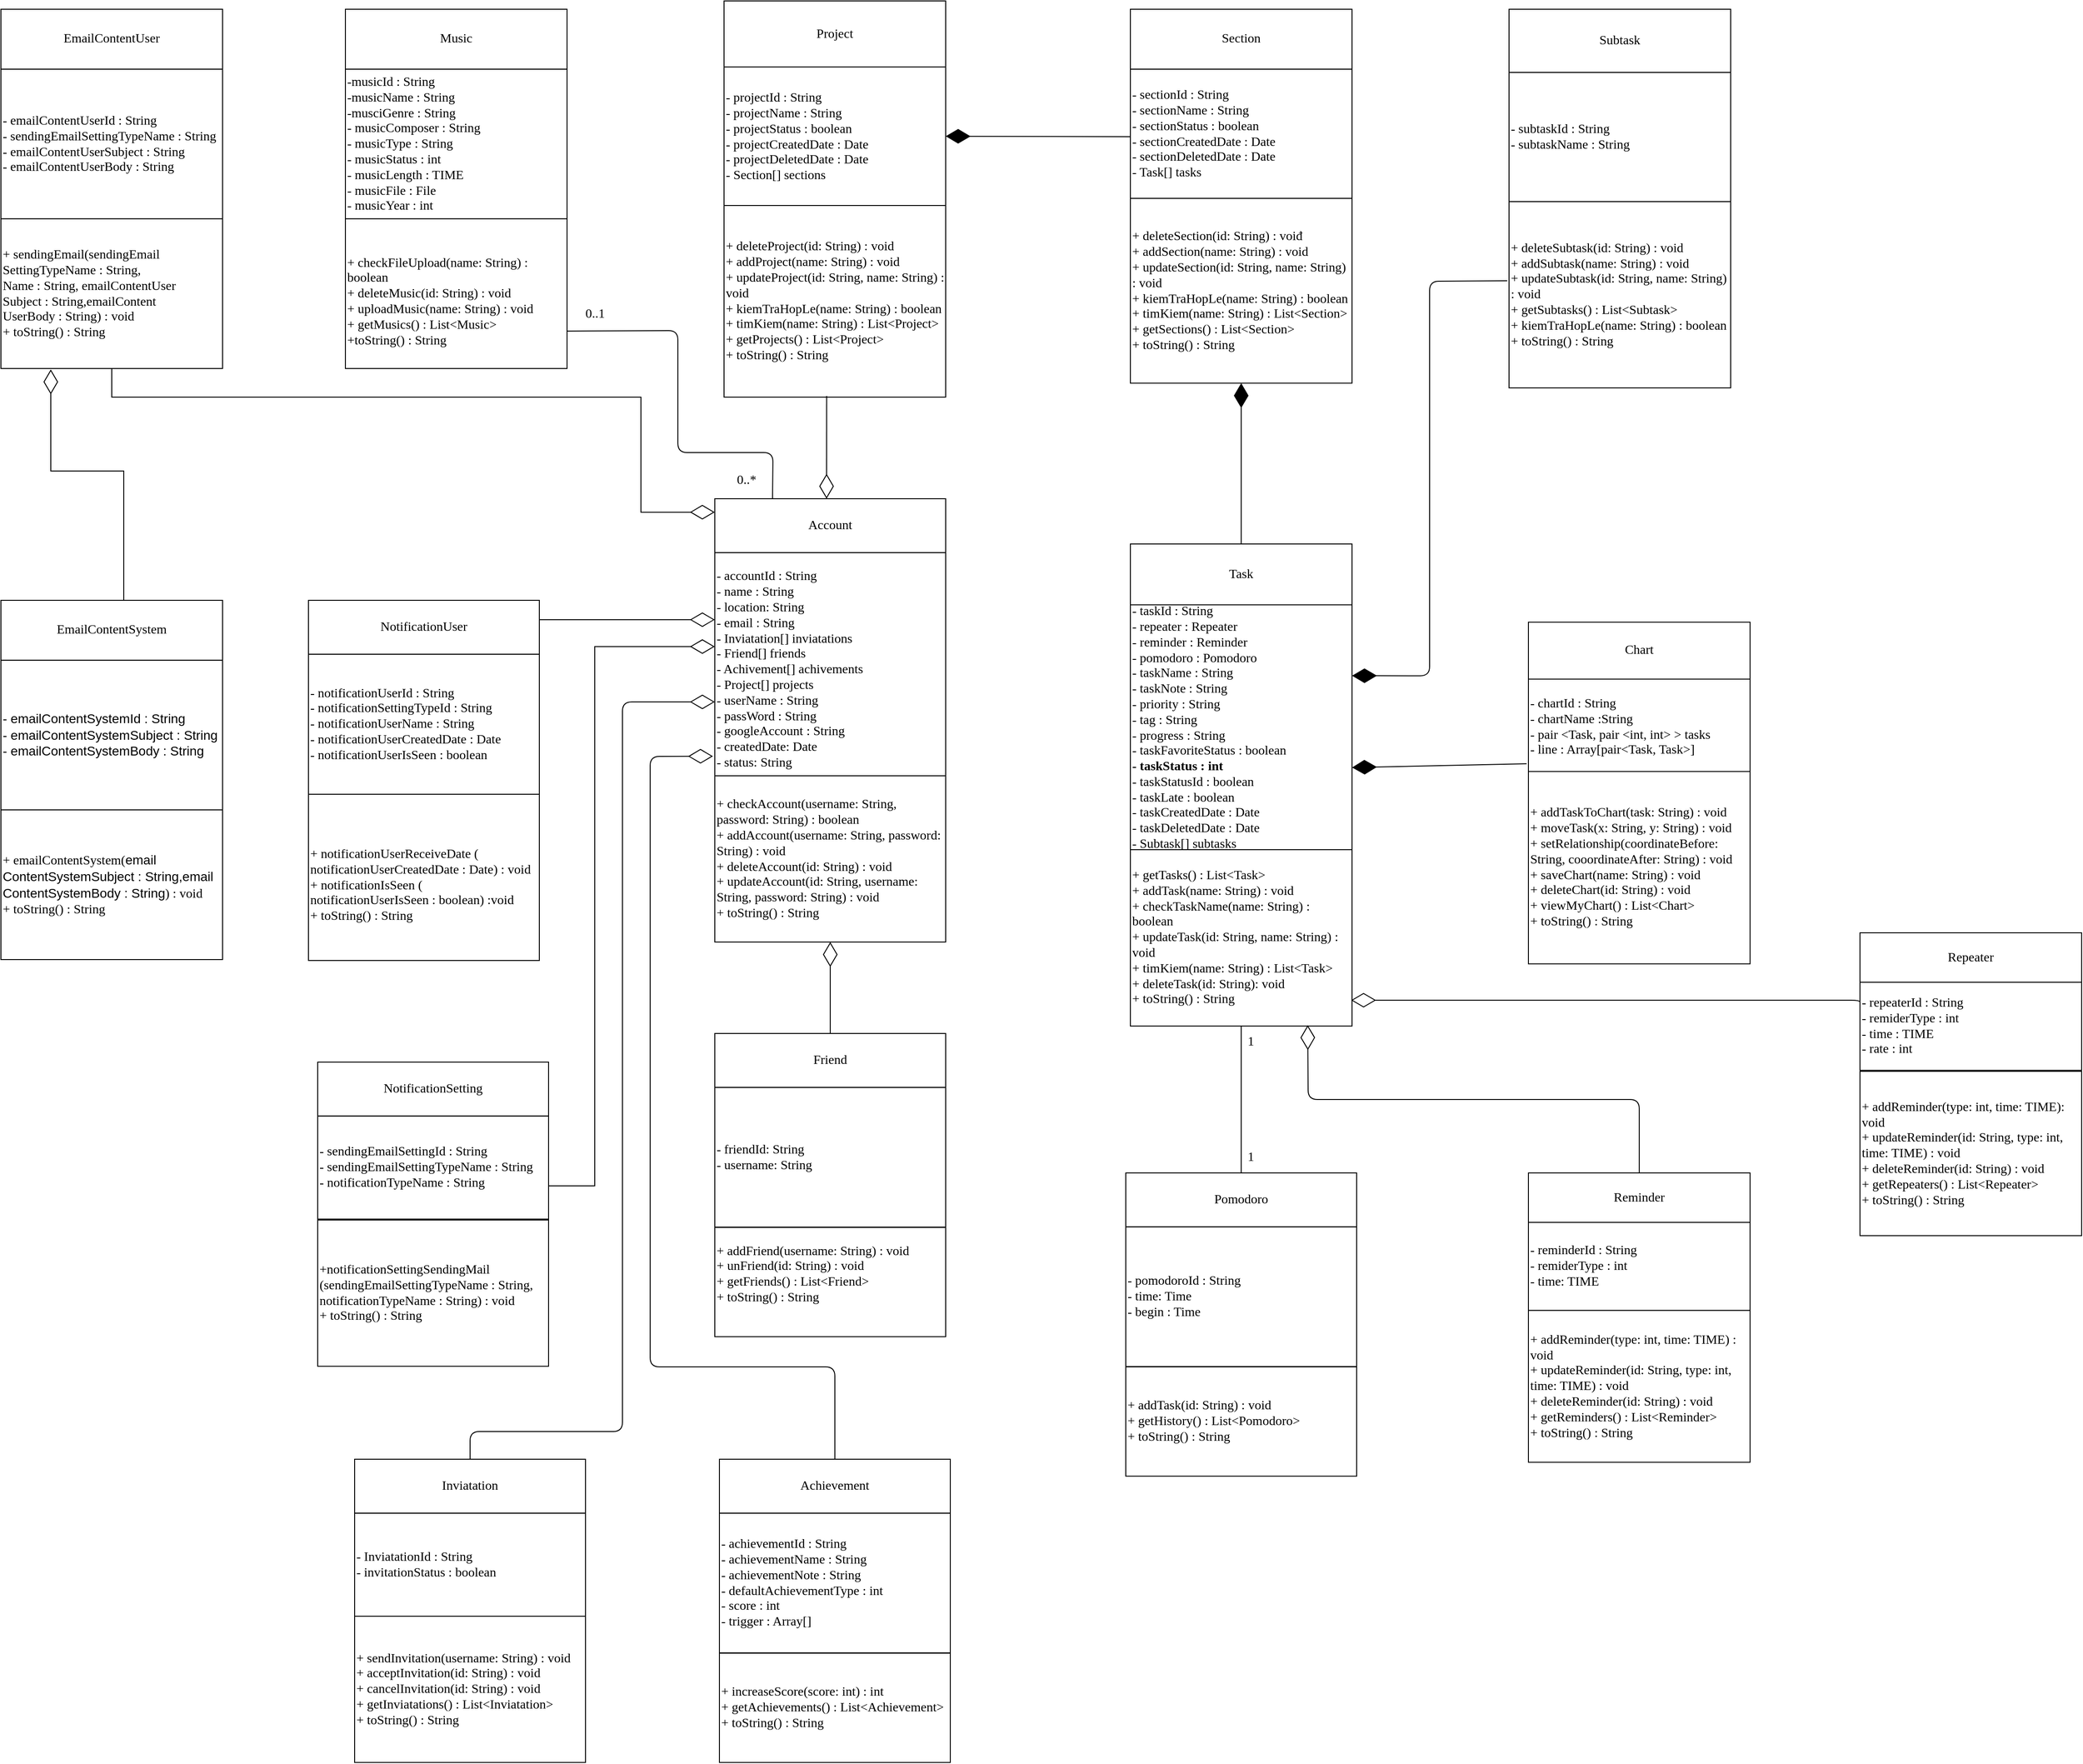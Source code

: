 <mxfile version="13.10.9" type="google"><diagram id="Z1wh_eppWs_pVTGyXMeB" name="Page-1"><mxGraphModel dx="2037" dy="659" grid="1" gridSize="10" guides="1" tooltips="1" connect="1" arrows="1" fold="1" page="1" pageScale="1" pageWidth="827" pageHeight="1169" math="0" shadow="0"><root><mxCell id="0"/><mxCell id="1" parent="0"/><mxCell id="_Vj6WWbIEluceCwTO3cH-11" value="" style="group;fontSize=14;fontFamily=Verdana;" parent="1" vertex="1" connectable="0"><mxGeometry x="810" y="639" width="240" height="511" as="geometry"/></mxCell><mxCell id="_Vj6WWbIEluceCwTO3cH-3" value="" style="group;fontSize=14;fontFamily=Verdana;" parent="_Vj6WWbIEluceCwTO3cH-11" vertex="1" connectable="0"><mxGeometry y="64.101" width="240" height="446.899" as="geometry"/></mxCell><mxCell id="_Vj6WWbIEluceCwTO3cH-1" value="&lt;div style=&quot;font-size: 14px&quot;&gt;-&amp;nbsp;taskId : String&lt;/div&gt;&lt;div style=&quot;font-size: 14px&quot;&gt;- repeater : Repeater&lt;/div&gt;&lt;div style=&quot;font-size: 14px&quot;&gt;- reminder : Reminder&lt;/div&gt;&lt;div style=&quot;font-size: 14px&quot;&gt;- pomodoro : Pomodoro&lt;br&gt;&lt;/div&gt;&lt;div style=&quot;font-size: 14px&quot;&gt;-&amp;nbsp;taskName : String&lt;/div&gt;-&amp;nbsp;taskNote : String&lt;br style=&quot;font-size: 14px&quot;&gt;-&amp;nbsp;priority : String&lt;br style=&quot;font-size: 14px&quot;&gt;-&amp;nbsp;tag : String&lt;br style=&quot;font-size: 14px&quot;&gt;-&amp;nbsp;progress : String&lt;br style=&quot;font-size: 14px&quot;&gt;-&amp;nbsp;taskFavoriteStatus : boolean&lt;br style=&quot;font-size: 14px&quot;&gt;&lt;b&gt;- taskStatus : int&lt;/b&gt;&lt;br style=&quot;font-size: 14px&quot;&gt;-&amp;nbsp;taskStatusId : boolean&lt;br style=&quot;font-size: 14px&quot;&gt;-&amp;nbsp;taskLate : boolean&amp;nbsp;&amp;nbsp;&lt;br style=&quot;font-size: 14px&quot;&gt;- taskCreatedDate : Date&lt;br style=&quot;font-size: 14px&quot;&gt;&lt;div style=&quot;font-size: 14px&quot;&gt;- taskDeletedDate : Date&lt;/div&gt;- Subtask[] subtasks" style="rounded=0;whiteSpace=wrap;html=1;align=left;fontSize=14;fontFamily=Verdana;" parent="_Vj6WWbIEluceCwTO3cH-3" vertex="1"><mxGeometry width="240" height="270" as="geometry"/></mxCell><mxCell id="_Vj6WWbIEluceCwTO3cH-2" value="+ getTasks() : List&amp;lt;Task&amp;gt;&lt;br style=&quot;font-size: 14px&quot;&gt;+ addTask(name: String) : void&lt;br style=&quot;font-size: 14px&quot;&gt;+ checkTaskName(name: String) : boolean&lt;br style=&quot;font-size: 14px&quot;&gt;&lt;div&gt;+ updateTask(id: String, name: String) : void&lt;/div&gt;+ timKiem(name: String) : List&amp;lt;Task&amp;gt;&lt;br&gt;&lt;div style=&quot;font-size: 14px&quot;&gt;+ deleteTask(id: String): void&lt;br style=&quot;font-size: 14px&quot;&gt;&lt;/div&gt;&lt;div style=&quot;font-size: 14px&quot;&gt;+ toString() : String&lt;br style=&quot;font-size: 14px&quot;&gt;&lt;/div&gt;" style="rounded=0;whiteSpace=wrap;html=1;align=left;fontSize=14;fontFamily=Verdana;" parent="_Vj6WWbIEluceCwTO3cH-3" vertex="1"><mxGeometry y="266.901" width="240" height="190.967" as="geometry"/></mxCell><mxCell id="_Vj6WWbIEluceCwTO3cH-10" value="Task" style="rounded=0;whiteSpace=wrap;html=1;align=center;fontSize=14;fontFamily=Verdana;" parent="_Vj6WWbIEluceCwTO3cH-11" vertex="1"><mxGeometry width="240" height="65.882" as="geometry"/></mxCell><mxCell id="_Vj6WWbIEluceCwTO3cH-12" value="" style="group;fontSize=14;fontFamily=Verdana;" parent="1" vertex="1" connectable="0"><mxGeometry x="370" y="51" width="240" height="429" as="geometry"/></mxCell><mxCell id="_Vj6WWbIEluceCwTO3cH-13" value="" style="group;fontSize=14;fontFamily=Verdana;" parent="_Vj6WWbIEluceCwTO3cH-12" vertex="1" connectable="0"><mxGeometry y="71.5" width="240" height="357.5" as="geometry"/></mxCell><mxCell id="_Vj6WWbIEluceCwTO3cH-14" value="-&amp;nbsp;projectId : String&lt;br style=&quot;font-size: 14px;&quot;&gt;- projectName : String&lt;br style=&quot;font-size: 14px;&quot;&gt;-&amp;nbsp;projectStatus : boolean&lt;br style=&quot;font-size: 14px;&quot;&gt;-&amp;nbsp;projectCreatedDate : Date&lt;br style=&quot;font-size: 14px;&quot;&gt;&lt;div style=&quot;font-size: 14px;&quot;&gt;-&amp;nbsp;projectDeletedDate : Date&lt;/div&gt;- Section[] sections" style="rounded=0;whiteSpace=wrap;html=1;align=left;fontSize=14;fontFamily=Verdana;" parent="_Vj6WWbIEluceCwTO3cH-13" vertex="1"><mxGeometry width="240" height="150" as="geometry"/></mxCell><mxCell id="_Vj6WWbIEluceCwTO3cH-15" value="+ deleteProject(id: String) : void&lt;br style=&quot;font-size: 14px&quot;&gt;&lt;div style=&quot;font-size: 14px&quot;&gt;+ addProject(name: String) : void&lt;/div&gt;&lt;div style=&quot;font-size: 14px&quot;&gt;+ updateProject(id: String, name: String) : void&lt;br style=&quot;font-size: 14px&quot;&gt;&lt;/div&gt;&lt;div style=&quot;font-size: 14px&quot;&gt;+ kiemTraHopLe(name: String) : boolean&lt;/div&gt;&lt;div style=&quot;font-size: 14px&quot;&gt;+ timKiem(name: String) : List&amp;lt;Project&amp;gt;&lt;br&gt;&lt;/div&gt;&lt;div style=&quot;font-size: 14px&quot;&gt;+ getProjects() : List&amp;lt;Project&amp;gt;&lt;br style=&quot;font-size: 14px&quot;&gt;&lt;/div&gt;+ toString() : String" style="rounded=0;whiteSpace=wrap;html=1;align=left;fontSize=14;fontFamily=Verdana;" parent="_Vj6WWbIEluceCwTO3cH-13" vertex="1"><mxGeometry y="150" width="240" height="207.5" as="geometry"/></mxCell><mxCell id="_Vj6WWbIEluceCwTO3cH-16" value="Project" style="rounded=0;whiteSpace=wrap;html=1;align=center;fontSize=14;fontFamily=Verdana;" parent="_Vj6WWbIEluceCwTO3cH-12" vertex="1"><mxGeometry width="240" height="71.5" as="geometry"/></mxCell><mxCell id="_Vj6WWbIEluceCwTO3cH-22" value="" style="group;fontSize=14;fontFamily=Verdana;" parent="1" vertex="1" connectable="0"><mxGeometry x="1220" y="60" width="240" height="410.003" as="geometry"/></mxCell><mxCell id="_Vj6WWbIEluceCwTO3cH-23" value="" style="group;fontSize=14;fontFamily=Verdana;" parent="_Vj6WWbIEluceCwTO3cH-22" vertex="1" connectable="0"><mxGeometry y="68.333" width="240" height="341.67" as="geometry"/></mxCell><mxCell id="_Vj6WWbIEluceCwTO3cH-24" value="&lt;p class=&quot;MsoNormal&quot; style=&quot;font-size: 14px;&quot;&gt;&lt;span style=&quot;letter-spacing: 0pt; font-size: 14px;&quot;&gt;-&amp;nbsp;&lt;/span&gt;&lt;span style=&quot;letter-spacing: 0pt; font-size: 14px;&quot;&gt;subtask&lt;/span&gt;&lt;span style=&quot;letter-spacing: 0pt; font-size: 14px;&quot;&gt;Id : String&lt;/span&gt;&lt;span style=&quot;letter-spacing: 0pt; font-size: 14px;&quot;&gt;&lt;/span&gt;&lt;span style=&quot;letter-spacing: 0pt; font-size: 14px;&quot;&gt;&lt;/span&gt;&lt;span style=&quot;letter-spacing: 0pt; font-size: 14px;&quot;&gt;&lt;/span&gt;&lt;span style=&quot;letter-spacing: 0pt; font-size: 14px;&quot;&gt;&lt;/span&gt;&lt;span style=&quot;letter-spacing: 0pt; font-size: 14px;&quot;&gt;&lt;br style=&quot;font-size: 14px;&quot;&gt;&lt;/span&gt;&lt;span style=&quot;letter-spacing: 0pt; font-size: 14px;&quot;&gt;- &lt;/span&gt;&lt;span style=&quot;letter-spacing: 0pt; font-size: 14px;&quot;&gt;subtask&lt;/span&gt;&lt;span style=&quot;letter-spacing: 0pt; font-size: 14px;&quot;&gt;Name : String&lt;/span&gt;&lt;span style=&quot;letter-spacing: 0pt; font-size: 14px;&quot;&gt;&lt;br style=&quot;font-size: 14px;&quot;&gt;&lt;/span&gt;&lt;/p&gt;" style="rounded=0;whiteSpace=wrap;html=1;align=left;fontSize=14;fontFamily=Verdana;" parent="_Vj6WWbIEluceCwTO3cH-23" vertex="1"><mxGeometry width="240" height="140" as="geometry"/></mxCell><mxCell id="_Vj6WWbIEluceCwTO3cH-25" value="&lt;span style=&quot;font-size: 14px;&quot;&gt;+ deleteSubtask(id: String) : void&lt;/span&gt;&lt;br style=&quot;font-size: 14px;&quot;&gt;&lt;span style=&quot;font-size: 14px;&quot;&gt;+ add&lt;/span&gt;Subtask&lt;span style=&quot;font-size: 14px;&quot;&gt;(name: String) : void&lt;/span&gt;&lt;br style=&quot;font-size: 14px;&quot;&gt;&lt;div style=&quot;font-size: 14px;&quot;&gt;&lt;span style=&quot;font-size: 14px;&quot;&gt;+ update&lt;/span&gt;Subtask&lt;span style=&quot;font-size: 14px;&quot;&gt;(id: String, name: String) : void&lt;/span&gt;&lt;/div&gt;+ getSubtasks() : List&amp;lt;Subtask&amp;gt;&lt;br style=&quot;font-size: 14px;&quot;&gt;&lt;div style=&quot;font-size: 14px;&quot;&gt;&lt;span style=&quot;font-size: 14px;&quot;&gt;+ kiemTraHopLe(name: String) : boolean&lt;/span&gt;&lt;/div&gt;&lt;div style=&quot;font-size: 14px;&quot;&gt;&lt;span style=&quot;font-size: 14px;&quot;&gt;+ toString() : String&lt;br style=&quot;font-size: 14px;&quot;&gt;&lt;/span&gt;&lt;/div&gt;&lt;div style=&quot;font-size: 14px;&quot;&gt;&lt;span style=&quot;font-size: 14px;&quot;&gt;&lt;/span&gt;&lt;/div&gt;" style="rounded=0;whiteSpace=wrap;html=1;align=left;fontSize=14;fontFamily=Verdana;" parent="_Vj6WWbIEluceCwTO3cH-23" vertex="1"><mxGeometry y="140" width="240" height="201.67" as="geometry"/></mxCell><mxCell id="_Vj6WWbIEluceCwTO3cH-26" value="Subtask" style="rounded=0;whiteSpace=wrap;html=1;align=center;fontSize=14;fontFamily=Verdana;" parent="_Vj6WWbIEluceCwTO3cH-22" vertex="1"><mxGeometry width="240" height="68.333" as="geometry"/></mxCell><mxCell id="_Vj6WWbIEluceCwTO3cH-27" value="" style="group;fontSize=14;fontFamily=Verdana;" parent="1" vertex="1" connectable="0"><mxGeometry x="810" y="60" width="240" height="404.833" as="geometry"/></mxCell><mxCell id="_Vj6WWbIEluceCwTO3cH-28" value="" style="group;fontSize=14;fontFamily=Verdana;" parent="_Vj6WWbIEluceCwTO3cH-27" vertex="1" connectable="0"><mxGeometry y="64.833" width="240" height="340" as="geometry"/></mxCell><mxCell id="_Vj6WWbIEluceCwTO3cH-29" value="&lt;span style=&quot;font-size: 14px; letter-spacing: 0pt;&quot;&gt;-&amp;nbsp;&lt;/span&gt;&lt;span style=&quot;font-size: 14px; letter-spacing: 0pt;&quot;&gt;section&lt;/span&gt;&lt;span style=&quot;font-size: 14px; letter-spacing: 0pt;&quot;&gt;Id : String&lt;/span&gt;&lt;span style=&quot;font-size: 14px; letter-spacing: 0pt;&quot;&gt;&lt;/span&gt;&lt;span style=&quot;font-size: 14px; letter-spacing: 0pt;&quot;&gt;&lt;/span&gt;&lt;span style=&quot;font-size: 14px; letter-spacing: 0pt;&quot;&gt;&lt;br style=&quot;font-size: 14px;&quot;&gt;&lt;/span&gt;&lt;span style=&quot;font-size: 14px; letter-spacing: 0pt;&quot;&gt;-&amp;nbsp;&lt;/span&gt;&lt;span style=&quot;font-size: 14px; letter-spacing: 0pt;&quot;&gt;section&lt;/span&gt;&lt;span style=&quot;font-size: 14px; letter-spacing: 0pt;&quot;&gt;Name : String&lt;/span&gt;&lt;span style=&quot;font-size: 14px; letter-spacing: 0pt;&quot;&gt;&lt;br style=&quot;font-size: 14px;&quot;&gt;&lt;/span&gt;&lt;span style=&quot;font-size: 14px; letter-spacing: 0pt;&quot;&gt;-&amp;nbsp;&lt;/span&gt;&lt;span style=&quot;font-size: 14px; letter-spacing: 0pt;&quot;&gt;section&lt;/span&gt;&lt;span style=&quot;font-size: 14px; letter-spacing: 0pt;&quot;&gt;Status : boolean&lt;/span&gt;&lt;span style=&quot;font-size: 14px; letter-spacing: 0pt;&quot;&gt;&lt;br style=&quot;font-size: 14px;&quot;&gt;&lt;/span&gt;&lt;span style=&quot;font-size: 14px; letter-spacing: 0pt;&quot;&gt;-&amp;nbsp;&lt;/span&gt;&lt;span style=&quot;font-size: 14px; letter-spacing: 0pt;&quot;&gt;section&lt;/span&gt;&lt;span style=&quot;font-size: 14px; letter-spacing: 0pt;&quot;&gt;CreatedDate : Date&lt;/span&gt;&lt;span style=&quot;font-size: 14px; letter-spacing: 0pt;&quot;&gt;&lt;br style=&quot;font-size: 14px;&quot;&gt;&lt;/span&gt;&lt;div style=&quot;font-size: 14px;&quot;&gt;&lt;span style=&quot;font-size: 14px; letter-spacing: 0pt;&quot;&gt;-&amp;nbsp;&lt;/span&gt;&lt;span style=&quot;font-size: 14px; letter-spacing: 0pt;&quot;&gt;section&lt;/span&gt;&lt;span style=&quot;font-size: 14px; letter-spacing: 0pt;&quot;&gt;DeletedDate : Date&lt;/span&gt;&lt;/div&gt;- Task[] tasks" style="rounded=0;whiteSpace=wrap;html=1;align=left;fontSize=14;fontFamily=Verdana;" parent="_Vj6WWbIEluceCwTO3cH-28" vertex="1"><mxGeometry width="240" height="140" as="geometry"/></mxCell><mxCell id="_Vj6WWbIEluceCwTO3cH-30" value="+ deleteSection(id: String) : voiđ&lt;br style=&quot;font-size: 14px&quot;&gt;+ addSection(name: String) : void&lt;br style=&quot;font-size: 14px&quot;&gt;&lt;div style=&quot;font-size: 14px&quot;&gt;+ updateSection(id: String, name: String) : void&lt;br style=&quot;font-size: 14px&quot;&gt;&lt;/div&gt;&lt;div style=&quot;font-size: 14px&quot;&gt;+ kiemTraHopLe(name: String) : boolean&lt;/div&gt;&lt;div style=&quot;font-size: 14px&quot;&gt;+ timKiem(name: String) : List&amp;lt;Section&amp;gt;&lt;br&gt;&lt;/div&gt;&lt;div style=&quot;font-size: 14px&quot;&gt;+ getSections() : List&amp;lt;Section&amp;gt;&lt;br style=&quot;font-size: 14px&quot;&gt;&lt;/div&gt;&lt;div style=&quot;font-size: 14px&quot;&gt;+ toString() : String&lt;br style=&quot;font-size: 14px&quot;&gt;&lt;/div&gt;" style="rounded=0;whiteSpace=wrap;html=1;align=left;fontSize=14;fontFamily=Verdana;" parent="_Vj6WWbIEluceCwTO3cH-28" vertex="1"><mxGeometry y="140" width="240" height="200" as="geometry"/></mxCell><mxCell id="_Vj6WWbIEluceCwTO3cH-31" value="Section" style="rounded=0;whiteSpace=wrap;html=1;align=center;fontSize=14;fontFamily=Verdana;" parent="_Vj6WWbIEluceCwTO3cH-27" vertex="1"><mxGeometry width="240" height="64.833" as="geometry"/></mxCell><mxCell id="_Vj6WWbIEluceCwTO3cH-49" value="" style="group;fontSize=14;fontFamily=Verdana;" parent="1" vertex="1" connectable="0"><mxGeometry x="360" y="1093.65" width="250" height="350" as="geometry"/></mxCell><mxCell id="_Vj6WWbIEluceCwTO3cH-50" value="" style="group;fontSize=14;fontFamily=Verdana;" parent="_Vj6WWbIEluceCwTO3cH-49" vertex="1" connectable="0"><mxGeometry y="112.013" width="250.0" height="291.667" as="geometry"/></mxCell><mxCell id="_Vj6WWbIEluceCwTO3cH-51" value="&lt;font style=&quot;font-size: 14px&quot;&gt;&lt;span style=&quot;font-size: 14px&quot;&gt;+ addFriend(username: String) : void&lt;br style=&quot;font-size: 14px&quot;&gt;&lt;/span&gt;&lt;/font&gt;&lt;div style=&quot;font-size: 14px&quot;&gt;&lt;font style=&quot;font-size: 14px&quot;&gt;&lt;span style=&quot;font-size: 14px&quot;&gt;+ &lt;/span&gt;&lt;/font&gt;&lt;span style=&quot;font-size: 14px&quot;&gt;&lt;font style=&quot;font-size: 14px&quot;&gt;unFriend(id: String) : void&lt;/font&gt;&lt;/span&gt;&lt;/div&gt;&lt;div style=&quot;font-size: 14px&quot;&gt;&lt;span style=&quot;font-size: 14px&quot;&gt;&lt;font style=&quot;font-size: 14px&quot;&gt;+ getFriends() : List&amp;lt;Friend&amp;gt;&lt;br style=&quot;font-size: 14px&quot;&gt;&lt;/font&gt;&lt;/span&gt;&lt;/div&gt;&lt;div style=&quot;font-size: 14px&quot;&gt;&lt;span style=&quot;font-size: 14px&quot;&gt;&lt;font style=&quot;font-size: 14px&quot;&gt;+ toString() : String&lt;br style=&quot;font-size: 14px&quot;&gt;&lt;/font&gt;&lt;/span&gt;&lt;/div&gt;&lt;div style=&quot;font-size: 14px&quot;&gt;&lt;span style=&quot;font-size: 14px&quot;&gt;&lt;/span&gt;&lt;/div&gt;&lt;span style=&quot;font-size: 14px&quot;&gt;&lt;br style=&quot;font-size: 14px&quot;&gt;&lt;/span&gt;" style="rounded=0;whiteSpace=wrap;html=1;align=left;fontSize=14;fontFamily=Verdana;" parent="_Vj6WWbIEluceCwTO3cH-50" vertex="1"><mxGeometry y="173.34" width="250" height="118.33" as="geometry"/></mxCell><mxCell id="_Vj6WWbIEluceCwTO3cH-52" value="&lt;div style=&quot;font-size: 14px;&quot;&gt;- friendId: String&lt;/div&gt;&lt;div style=&quot;font-size: 14px;&quot;&gt;- username: String&lt;br style=&quot;font-size: 14px;&quot;&gt;&lt;/div&gt;" style="rounded=0;whiteSpace=wrap;html=1;align=left;fontSize=14;fontFamily=Verdana;" parent="_Vj6WWbIEluceCwTO3cH-50" vertex="1"><mxGeometry y="21.774" width="250.0" height="151.247" as="geometry"/></mxCell><mxCell id="_Vj6WWbIEluceCwTO3cH-53" value="Friend" style="rounded=0;whiteSpace=wrap;html=1;align=center;fontSize=14;fontFamily=Verdana;" parent="_Vj6WWbIEluceCwTO3cH-49" vertex="1"><mxGeometry y="75.35" width="250.0" height="58.333" as="geometry"/></mxCell><mxCell id="_Vj6WWbIEluceCwTO3cH-59" value="&lt;div style=&quot;font-size: 14px&quot;&gt;- accountId : String&lt;br style=&quot;font-size: 14px&quot;&gt;&lt;/div&gt;&lt;div style=&quot;font-size: 14px&quot;&gt;- name : String&lt;/div&gt;&lt;div style=&quot;font-size: 14px&quot;&gt;- location: String&lt;/div&gt;&lt;div style=&quot;font-size: 14px&quot;&gt;- email : String&lt;/div&gt;&lt;div style=&quot;font-size: 14px&quot;&gt;- Inviatation[] inviatations&lt;br style=&quot;font-size: 14px&quot;&gt;&lt;/div&gt;&lt;div style=&quot;font-size: 14px&quot;&gt;- Friend[] friends&lt;br style=&quot;font-size: 14px&quot;&gt;&lt;/div&gt;&lt;div style=&quot;font-size: 14px&quot;&gt;- Achivement[] achivements&lt;/div&gt;&lt;div style=&quot;font-size: 14px&quot;&gt;- Project[] projects&lt;br style=&quot;font-size: 14px&quot;&gt;&lt;/div&gt;&lt;div&gt;&lt;div style=&quot;font-size: 14px&quot;&gt;-&amp;nbsp;userName : String&lt;/div&gt;-&amp;nbsp;passWord : String&lt;br style=&quot;font-size: 14px&quot;&gt;&lt;div style=&quot;font-size: 14px&quot;&gt;-&amp;nbsp;googleAccount : String&lt;/div&gt;&lt;div style=&quot;font-size: 14px&quot;&gt;- createdDate: Date&lt;/div&gt;- status: String&lt;/div&gt;" style="rounded=0;whiteSpace=wrap;html=1;align=left;fontSize=14;fontFamily=Verdana;" parent="1" vertex="1"><mxGeometry x="360" y="648.33" width="250" height="252.56" as="geometry"/></mxCell><mxCell id="_Vj6WWbIEluceCwTO3cH-60" value="Account" style="rounded=0;whiteSpace=wrap;html=1;align=center;fontSize=14;fontFamily=Verdana;" parent="1" vertex="1"><mxGeometry x="360" y="590" width="250.0" height="58.333" as="geometry"/></mxCell><mxCell id="91cSemHmA4dtNt_Z2QP4-1" value="" style="group;fontSize=14;fontFamily=Verdana;" parent="1" vertex="1" connectable="0"><mxGeometry x="805" y="1320" width="250" height="350" as="geometry"/></mxCell><mxCell id="91cSemHmA4dtNt_Z2QP4-2" value="" style="group;fontSize=14;fontFamily=Verdana;" parent="91cSemHmA4dtNt_Z2QP4-1" vertex="1" connectable="0"><mxGeometry y="58.333" width="250.0" height="291.667" as="geometry"/></mxCell><mxCell id="91cSemHmA4dtNt_Z2QP4-3" value="&lt;font style=&quot;font-size: 14px&quot;&gt;+ addTask(id: String) : void&lt;br style=&quot;font-size: 14px&quot;&gt;&lt;/font&gt;+ getHistory() : List&amp;lt;Pomodoro&amp;gt;&lt;br style=&quot;font-size: 14px&quot;&gt;&lt;div style=&quot;font-size: 14px&quot;&gt;+ toString() : String&lt;br style=&quot;font-size: 14px&quot;&gt;&lt;/div&gt;" style="rounded=0;whiteSpace=wrap;html=1;align=left;fontSize=14;fontFamily=Verdana;" parent="91cSemHmA4dtNt_Z2QP4-2" vertex="1"><mxGeometry y="151.67" width="250" height="118.33" as="geometry"/></mxCell><mxCell id="91cSemHmA4dtNt_Z2QP4-4" value="-&amp;nbsp;pomodoroId : String&lt;br style=&quot;font-size: 14px&quot;&gt;&lt;div&gt;- time: Time&lt;/div&gt;- begin : Time" style="rounded=0;whiteSpace=wrap;html=1;align=left;fontSize=14;fontFamily=Verdana;" parent="91cSemHmA4dtNt_Z2QP4-2" vertex="1"><mxGeometry y="0.104" width="250.0" height="151.247" as="geometry"/></mxCell><mxCell id="91cSemHmA4dtNt_Z2QP4-5" value="Pomodoro" style="rounded=0;whiteSpace=wrap;html=1;align=center;fontSize=14;fontFamily=Verdana;" parent="91cSemHmA4dtNt_Z2QP4-1" vertex="1"><mxGeometry width="250.0" height="58.333" as="geometry"/></mxCell><mxCell id="91cSemHmA4dtNt_Z2QP4-8" style="edgeStyle=orthogonalEdgeStyle;rounded=0;orthogonalLoop=1;jettySize=auto;html=1;entryX=0.5;entryY=1;entryDx=0;entryDy=0;endArrow=none;endFill=0;fontSize=14;fontFamily=Verdana;" parent="1" source="91cSemHmA4dtNt_Z2QP4-5" target="_Vj6WWbIEluceCwTO3cH-2" edge="1"><mxGeometry relative="1" as="geometry"/></mxCell><mxCell id="91cSemHmA4dtNt_Z2QP4-9" value="1" style="edgeLabel;html=1;align=center;verticalAlign=middle;resizable=0;points=[];fontSize=14;fontFamily=Verdana;" parent="91cSemHmA4dtNt_Z2QP4-8" vertex="1" connectable="0"><mxGeometry x="0.784" y="-2" relative="1" as="geometry"><mxPoint x="8" as="offset"/></mxGeometry></mxCell><mxCell id="91cSemHmA4dtNt_Z2QP4-10" value="1" style="edgeLabel;html=1;align=center;verticalAlign=middle;resizable=0;points=[];fontSize=14;fontFamily=Verdana;" parent="91cSemHmA4dtNt_Z2QP4-8" vertex="1" connectable="0"><mxGeometry x="-0.782" y="2" relative="1" as="geometry"><mxPoint x="12" as="offset"/></mxGeometry></mxCell><mxCell id="91cSemHmA4dtNt_Z2QP4-16" value="" style="group;fontSize=14;fontFamily=Verdana;" parent="1" vertex="1" connectable="0"><mxGeometry x="1241" y="659" width="240" height="434.65" as="geometry"/></mxCell><mxCell id="91cSemHmA4dtNt_Z2QP4-17" value="- chartId : String&lt;br style=&quot;font-size: 14px&quot;&gt;&lt;div style=&quot;font-size: 14px&quot;&gt;- chartName :String&lt;/div&gt;&lt;div&gt;- &lt;span class=&quot;HALYaf u92yl KKjvXb&quot;&gt;pair &amp;lt;Task, pair &amp;lt;int, int&amp;gt; &amp;gt; tasks&lt;/span&gt;&lt;/div&gt;&lt;div&gt;- line : Array[pair&amp;lt;Task, Task&amp;gt;]&lt;/div&gt;" style="rounded=0;whiteSpace=wrap;html=1;align=left;fontSize=14;fontFamily=Verdana;" parent="91cSemHmA4dtNt_Z2QP4-16" vertex="1"><mxGeometry y="125.5" width="240" height="104.5" as="geometry"/></mxCell><mxCell id="91cSemHmA4dtNt_Z2QP4-11" value="" style="group;fontSize=14;fontFamily=Verdana;" parent="91cSemHmA4dtNt_Z2QP4-16" vertex="1" connectable="0"><mxGeometry y="64.65" width="240" height="370" as="geometry"/></mxCell><mxCell id="91cSemHmA4dtNt_Z2QP4-12" value="" style="group;fontSize=14;fontFamily=Verdana;" parent="91cSemHmA4dtNt_Z2QP4-11" vertex="1" connectable="0"><mxGeometry y="61.667" width="240" height="308.333" as="geometry"/></mxCell><mxCell id="91cSemHmA4dtNt_Z2QP4-14" value="+ &lt;span style=&quot;font-size: 14px&quot;&gt;addTaskToChart(task: String) : void&lt;br style=&quot;font-size: 14px&quot;&gt;+ &lt;/span&gt;&lt;span style=&quot;font-size: 14px&quot;&gt;moveTask(x: String, y: String) : void&lt;br style=&quot;font-size: 14px&quot;&gt;+ &lt;/span&gt;&lt;span style=&quot;font-size: 14px&quot;&gt;setRelationship(coordinateBefore: String, cooordinateAfter: String) : void&lt;br style=&quot;font-size: 14px&quot;&gt;&lt;/span&gt;&lt;div&gt;&lt;span style=&quot;font-size: 14px&quot;&gt;+ &lt;/span&gt;&lt;span style=&quot;font-size: 14px&quot;&gt;saveChart(name: String) : void&lt;/span&gt;&lt;/div&gt;&lt;div&gt;&lt;span style=&quot;font-size: 14px&quot;&gt;+ deleteChart(id: String) : void&lt;br&gt;&lt;/span&gt;&lt;/div&gt;&lt;div&gt;&lt;span style=&quot;font-size: 14px&quot;&gt;&lt;/span&gt;&lt;/div&gt;&lt;div style=&quot;font-size: 14px&quot;&gt;&lt;span style=&quot;font-size: 14px&quot;&gt;+ &lt;/span&gt;&lt;span style=&quot;font-size: 14px&quot;&gt;viewMyChart() : List&amp;lt;Chart&amp;gt;&lt;/span&gt;&lt;/div&gt;&lt;div style=&quot;font-size: 14px&quot;&gt;&lt;span style=&quot;font-size: 14px&quot;&gt;+ toString() : String&lt;br style=&quot;font-size: 14px&quot;&gt;&lt;/span&gt;&lt;/div&gt;&lt;div style=&quot;font-size: 14px&quot;&gt;&lt;span style=&quot;font-size: 14px&quot;&gt;&lt;/span&gt;&lt;/div&gt;" style="rounded=0;whiteSpace=wrap;html=1;align=left;fontSize=14;fontFamily=Verdana;" parent="91cSemHmA4dtNt_Z2QP4-12" vertex="1"><mxGeometry y="100" width="240" height="208.33" as="geometry"/></mxCell><mxCell id="91cSemHmA4dtNt_Z2QP4-15" value="Chart" style="rounded=0;whiteSpace=wrap;html=1;align=center;fontSize=14;fontFamily=Verdana;" parent="91cSemHmA4dtNt_Z2QP4-11" vertex="1"><mxGeometry width="240" height="61.667" as="geometry"/></mxCell><mxCell id="91cSemHmA4dtNt_Z2QP4-21" value="" style="group;fontSize=14;fontFamily=Verdana;" parent="1" vertex="1" connectable="0"><mxGeometry x="1241" y="1320" width="240" height="340" as="geometry"/></mxCell><mxCell id="91cSemHmA4dtNt_Z2QP4-22" value="" style="group;fontSize=14;fontFamily=Verdana;" parent="91cSemHmA4dtNt_Z2QP4-21" vertex="1" connectable="0"><mxGeometry x="9" y="53.532" width="240" height="286.468" as="geometry"/></mxCell><mxCell id="91cSemHmA4dtNt_Z2QP4-25" value="- reminderId : String&lt;br style=&quot;font-size: 14px&quot;&gt;&lt;div style=&quot;font-size: 14px&quot;&gt;- remiderType : int&lt;/div&gt;&lt;div style=&quot;font-size: 14px&quot;&gt;- time: TIME&lt;br style=&quot;font-size: 14px&quot;&gt;&lt;/div&gt;" style="rounded=0;whiteSpace=wrap;html=1;align=left;fontSize=14;fontFamily=Verdana;" parent="91cSemHmA4dtNt_Z2QP4-22" vertex="1"><mxGeometry x="-9" y="0.005" width="240" height="95.359" as="geometry"/></mxCell><mxCell id="91cSemHmA4dtNt_Z2QP4-23" value="+ addReminder(type: int, time: TIME) : void&lt;br style=&quot;font-size: 14px&quot;&gt;+ updateReminder(id: String, type: int, time: TIME) : void&lt;br style=&quot;font-size: 14px&quot;&gt;&lt;div style=&quot;font-size: 14px&quot;&gt;+ deleteReminder(id: String) : void&lt;/div&gt;&lt;div style=&quot;font-size: 14px&quot;&gt;+ getReminders() : List&amp;lt;Reminder&amp;gt; &lt;br style=&quot;font-size: 14px&quot;&gt;&lt;/div&gt;&lt;div style=&quot;font-size: 14px&quot;&gt;+ toString() : String&lt;br style=&quot;font-size: 14px&quot;&gt;&lt;/div&gt;" style="rounded=0;whiteSpace=wrap;html=1;align=left;fontSize=14;fontFamily=Verdana;" parent="91cSemHmA4dtNt_Z2QP4-22" vertex="1"><mxGeometry x="-9" y="95.36" width="240" height="164.38" as="geometry"/></mxCell><mxCell id="91cSemHmA4dtNt_Z2QP4-24" value="Reminder" style="rounded=0;whiteSpace=wrap;html=1;align=center;fontSize=14;fontFamily=Verdana;" parent="91cSemHmA4dtNt_Z2QP4-21" vertex="1"><mxGeometry width="240" height="53.532" as="geometry"/></mxCell><mxCell id="91cSemHmA4dtNt_Z2QP4-32" value="" style="group;fontSize=14;fontFamily=Verdana;" parent="1" vertex="1" connectable="0"><mxGeometry x="1600" y="1060" width="240" height="276.817" as="geometry"/></mxCell><mxCell id="91cSemHmA4dtNt_Z2QP4-29" value="- repeaterId : String&lt;br style=&quot;font-size: 14px&quot;&gt;&lt;div style=&quot;font-size: 14px&quot;&gt;- remiderType : int&lt;/div&gt;&lt;div style=&quot;font-size: 14px&quot;&gt;- time : TIME&lt;br style=&quot;font-size: 14px&quot;&gt;&lt;/div&gt;&lt;div style=&quot;font-size: 14px&quot;&gt;- rate : int&lt;br style=&quot;font-size: 14px&quot;&gt;&lt;/div&gt;" style="rounded=0;whiteSpace=wrap;html=1;align=left;fontSize=14;fontFamily=Verdana;" parent="91cSemHmA4dtNt_Z2QP4-32" vertex="1"><mxGeometry y="53.536" width="240" height="95.359" as="geometry"/></mxCell><mxCell id="91cSemHmA4dtNt_Z2QP4-31" value="Repeater" style="rounded=0;whiteSpace=wrap;html=1;align=center;fontSize=14;fontFamily=Verdana;" parent="91cSemHmA4dtNt_Z2QP4-32" vertex="1"><mxGeometry width="240" height="53.532" as="geometry"/></mxCell><mxCell id="mx7UOHKGw7hvAxvKpX8r-1" value="" style="endArrow=diamondThin;endFill=1;endSize=24;html=1;entryX=1;entryY=0.5;entryDx=0;entryDy=0;fontFamily=Verdana;fontSize=14;" parent="1" target="_Vj6WWbIEluceCwTO3cH-14" edge="1"><mxGeometry width="160" relative="1" as="geometry"><mxPoint x="810" y="198" as="sourcePoint"/><mxPoint x="750" y="300" as="targetPoint"/></mxGeometry></mxCell><mxCell id="mx7UOHKGw7hvAxvKpX8r-5" value="" style="endArrow=diamondThin;endFill=1;endSize=24;html=1;exitX=0.5;exitY=0;exitDx=0;exitDy=0;entryX=0.5;entryY=1;entryDx=0;entryDy=0;fontFamily=Verdana;fontSize=14;" parent="1" source="_Vj6WWbIEluceCwTO3cH-10" target="_Vj6WWbIEluceCwTO3cH-30" edge="1"><mxGeometry width="160" relative="1" as="geometry"><mxPoint x="1010" y="470" as="sourcePoint"/><mxPoint x="1170" y="470" as="targetPoint"/></mxGeometry></mxCell><mxCell id="mx7UOHKGw7hvAxvKpX8r-6" value="" style="endArrow=diamondThin;endFill=1;endSize=24;html=1;entryX=1;entryY=0.291;entryDx=0;entryDy=0;entryPerimeter=0;fontFamily=Verdana;fontSize=14;edgeStyle=orthogonalEdgeStyle;" parent="1" target="_Vj6WWbIEluceCwTO3cH-1" edge="1"><mxGeometry width="160" relative="1" as="geometry"><mxPoint x="1218" y="354" as="sourcePoint"/><mxPoint x="1370" y="530" as="targetPoint"/></mxGeometry></mxCell><mxCell id="4w75R3X8UAlAMAbhHP8V-7" value="&lt;font style=&quot;font-size: 14px&quot;&gt;+ &lt;span style=&quot;font-size: 14px&quot;&gt;sendInvitation(username: String) : void&lt;br style=&quot;font-size: 14px&quot;&gt;+ &lt;/span&gt;&lt;span style=&quot;font-size: 14px&quot;&gt;acceptInvitation(id: String) : void&lt;br style=&quot;font-size: 14px&quot;&gt;&lt;/span&gt;&lt;/font&gt;&lt;div style=&quot;font-size: 14px&quot;&gt;&lt;font style=&quot;font-size: 14px&quot;&gt;&lt;span style=&quot;font-size: 14px&quot;&gt;+ &lt;/span&gt;&lt;span style=&quot;font-size: 14px&quot;&gt;cancelInvitation(id: String) : void&lt;/span&gt;&lt;/font&gt;&lt;/div&gt;&lt;div style=&quot;font-size: 14px&quot;&gt;&lt;font style=&quot;font-size: 14px&quot;&gt;&lt;span style=&quot;font-size: 14px&quot;&gt;+ getInviatations() : List&amp;lt;Inviatation&amp;gt;&lt;br style=&quot;font-size: 14px&quot;&gt;&lt;/span&gt;&lt;/font&gt;&lt;/div&gt;&lt;div style=&quot;font-size: 14px&quot;&gt;&lt;font style=&quot;font-size: 14px&quot;&gt;&lt;span style=&quot;font-size: 14px&quot;&gt;&lt;/span&gt;&lt;/font&gt;&lt;/div&gt;&lt;font style=&quot;font-size: 14px&quot;&gt;&lt;span style=&quot;font-size: 14px&quot;&gt;+ toString() : String&lt;/span&gt;&lt;/font&gt;&lt;span style=&quot;font-size: 14px&quot;&gt;&lt;br style=&quot;font-size: 14px&quot;&gt;&lt;/span&gt;" style="rounded=0;whiteSpace=wrap;html=1;align=left;fontSize=14;fontFamily=Verdana;" parent="1" vertex="1"><mxGeometry x="-30" y="1800" width="250" height="158.33" as="geometry"/></mxCell><mxCell id="4w75R3X8UAlAMAbhHP8V-8" value="&lt;font style=&quot;font-size: 14px;&quot;&gt;&lt;font style=&quot;font-size: 14px;&quot;&gt;&lt;font style=&quot;font-size: 14px;&quot;&gt;- &lt;span style=&quot;font-size: 14px;&quot;&gt;InviatationId : String&lt;br style=&quot;font-size: 14px;&quot;&gt;&lt;/span&gt;&lt;/font&gt;&lt;/font&gt;&lt;span style=&quot;font-size: 14px;&quot;&gt;- &lt;/span&gt;&lt;span style=&quot;font-size: 14px;&quot;&gt;invitationStatus : boolean&lt;/span&gt;&lt;span style=&quot;font-size: 14px;&quot;&gt;&lt;/span&gt;&lt;/font&gt;" style="rounded=0;whiteSpace=wrap;html=1;align=left;fontSize=14;fontFamily=Verdana;" parent="1" vertex="1"><mxGeometry x="-30" y="1688.44" width="250" height="111.56" as="geometry"/></mxCell><mxCell id="4w75R3X8UAlAMAbhHP8V-9" value="Inviatation" style="rounded=0;whiteSpace=wrap;html=1;align=center;fontSize=14;fontFamily=Verdana;" parent="1" vertex="1"><mxGeometry x="-30" y="1630" width="250.0" height="58.333" as="geometry"/></mxCell><mxCell id="4w75R3X8UAlAMAbhHP8V-10" value="" style="endArrow=diamondThin;endFill=0;endSize=24;html=1;exitX=0.5;exitY=0;exitDx=0;exitDy=0;fontFamily=Verdana;fontSize=14;edgeStyle=orthogonalEdgeStyle;" parent="1" source="4w75R3X8UAlAMAbhHP8V-9" edge="1"><mxGeometry width="160" relative="1" as="geometry"><mxPoint x="200" y="1253.061" as="sourcePoint"/><mxPoint x="360" y="810" as="targetPoint"/><Array as="points"><mxPoint x="95" y="1600"/><mxPoint x="260" y="1600"/><mxPoint x="260" y="810"/></Array></mxGeometry></mxCell><mxCell id="_Vj6WWbIEluceCwTO3cH-41" value="+ increaseScore(score: int) : int&lt;br style=&quot;font-size: 14px&quot;&gt;&lt;div style=&quot;font-size: 14px&quot;&gt;+ getAchievements() : List&amp;lt;Achievement&amp;gt;&lt;/div&gt;+ toString() : String" style="rounded=0;whiteSpace=wrap;html=1;align=left;fontSize=14;fontFamily=Verdana;" parent="1" vertex="1"><mxGeometry x="365" y="1840.003" width="250" height="118.33" as="geometry"/></mxCell><mxCell id="_Vj6WWbIEluceCwTO3cH-48" value="&lt;div style=&quot;font-size: 14px&quot;&gt;-&amp;nbsp;achievementId : String&lt;/div&gt;&lt;div style=&quot;font-size: 14px&quot;&gt;-&amp;nbsp;achievementName : String&lt;/div&gt;-&amp;nbsp;achievementNote : String&lt;br style=&quot;font-size: 14px&quot;&gt;&lt;div&gt;-&amp;nbsp;&lt;span style=&quot;font-size: 14px&quot;&gt;defaultAchievementType : int&lt;/span&gt;&lt;/div&gt;&lt;div&gt;&lt;span style=&quot;font-size: 14px&quot;&gt;- score : int&lt;br&gt;&lt;/span&gt;&lt;/div&gt;&lt;div&gt;- trigger : Array[]&lt;br&gt;&lt;/div&gt;" style="rounded=0;whiteSpace=wrap;html=1;align=left;fontSize=14;fontFamily=Verdana;" parent="1" vertex="1"><mxGeometry x="365" y="1688.437" width="250.0" height="151.247" as="geometry"/></mxCell><mxCell id="_Vj6WWbIEluceCwTO3cH-42" value="Achievement&lt;br style=&quot;font-size: 14px;&quot;&gt;" style="rounded=0;whiteSpace=wrap;html=1;align=center;fontSize=14;fontFamily=Verdana;" parent="1" vertex="1"><mxGeometry x="365" y="1630" width="250.0" height="58.333" as="geometry"/></mxCell><mxCell id="4w75R3X8UAlAMAbhHP8V-12" value="" style="endArrow=diamondThin;endFill=0;endSize=24;html=1;exitX=0.5;exitY=0;exitDx=0;exitDy=0;entryX=-0.008;entryY=0.873;entryDx=0;entryDy=0;entryPerimeter=0;fontFamily=Verdana;fontSize=14;" parent="1" source="_Vj6WWbIEluceCwTO3cH-42" target="_Vj6WWbIEluceCwTO3cH-59" edge="1"><mxGeometry width="160" relative="1" as="geometry"><mxPoint x="360" y="1290" as="sourcePoint"/><mxPoint x="520" y="1290" as="targetPoint"/><Array as="points"><mxPoint x="490" y="1530"/><mxPoint x="290" y="1530"/><mxPoint x="290" y="869"/></Array></mxGeometry></mxCell><mxCell id="4w75R3X8UAlAMAbhHP8V-13" value="" style="endArrow=diamondThin;endFill=0;endSize=24;html=1;exitX=0.463;exitY=0.994;exitDx=0;exitDy=0;exitPerimeter=0;fontFamily=Verdana;fontSize=14;" parent="1" source="_Vj6WWbIEluceCwTO3cH-15" edge="1"><mxGeometry width="160" relative="1" as="geometry"><mxPoint x="360" y="740" as="sourcePoint"/><mxPoint x="481" y="590" as="targetPoint"/></mxGeometry></mxCell><mxCell id="4w75R3X8UAlAMAbhHP8V-16" value="" style="endArrow=diamondThin;endFill=0;endSize=24;html=1;exitX=0.5;exitY=0;exitDx=0;exitDy=0;fontFamily=Verdana;fontSize=14;edgeStyle=orthogonalEdgeStyle;" parent="1" source="91cSemHmA4dtNt_Z2QP4-24" edge="1"><mxGeometry width="160" relative="1" as="geometry"><mxPoint x="1200" y="1320" as="sourcePoint"/><mxPoint x="1002" y="1160" as="targetPoint"/></mxGeometry></mxCell><mxCell id="4w75R3X8UAlAMAbhHP8V-18" value="" style="group;fontSize=14;fontFamily=Verdana;" parent="1" vertex="1" connectable="0"><mxGeometry x="-40" y="60" width="240" height="389" as="geometry"/></mxCell><mxCell id="4w75R3X8UAlAMAbhHP8V-19" value="" style="group;fontSize=14;fontFamily=Verdana;" parent="4w75R3X8UAlAMAbhHP8V-18" vertex="1" connectable="0"><mxGeometry y="64.833" width="240" height="324.167" as="geometry"/></mxCell><mxCell id="4w75R3X8UAlAMAbhHP8V-20" value="&lt;div style=&quot;font-size: 14px&quot;&gt;-musicId : String&lt;/div&gt;&lt;div style=&quot;font-size: 14px&quot;&gt;-musicName : String&lt;/div&gt;&lt;div style=&quot;font-size: 14px&quot;&gt;-musciGenre : String&lt;/div&gt;&lt;div style=&quot;font-size: 14px&quot;&gt;- musicComposer : String&lt;/div&gt;&lt;div style=&quot;font-size: 14px&quot;&gt;- musicType : String&lt;/div&gt;&lt;div style=&quot;font-size: 14px&quot;&gt;- musicStatus : int&lt;br style=&quot;font-size: 14px&quot;&gt;&lt;/div&gt;&lt;div style=&quot;font-size: 14px&quot;&gt;- musicLength : TIME&lt;br style=&quot;font-size: 14px&quot;&gt;&lt;/div&gt;&lt;div style=&quot;font-size: 14px&quot;&gt;- musicFile : File&lt;br style=&quot;font-size: 14px&quot;&gt;&lt;/div&gt;&lt;div&gt;- musicYear : int&lt;br&gt;&lt;/div&gt;" style="rounded=0;whiteSpace=wrap;html=1;align=left;fontSize=14;fontFamily=Verdana;" parent="4w75R3X8UAlAMAbhHP8V-19" vertex="1"><mxGeometry width="240" height="162.083" as="geometry"/></mxCell><mxCell id="4w75R3X8UAlAMAbhHP8V-21" value="&lt;div&gt;&lt;br&gt;&lt;/div&gt;&lt;div&gt;+ checkFileUpload(name: String) : boolean&lt;br&gt;&lt;/div&gt;&lt;div&gt;+ deleteMusic(id: String) : void&lt;br&gt;&lt;/div&gt;&lt;div&gt;+ uploadMusic(name: String) : void&lt;/div&gt;&lt;div&gt;+ getMusics() : List&amp;lt;Music&amp;gt;&lt;br&gt;&lt;/div&gt;&lt;div style=&quot;font-size: 14px&quot;&gt;+toString() : String&lt;/div&gt;" style="rounded=0;whiteSpace=wrap;html=1;align=left;fontSize=14;fontFamily=Verdana;" parent="4w75R3X8UAlAMAbhHP8V-19" vertex="1"><mxGeometry y="162.083" width="240" height="162.083" as="geometry"/></mxCell><mxCell id="4w75R3X8UAlAMAbhHP8V-22" value="Music" style="rounded=0;whiteSpace=wrap;html=1;align=center;fontSize=14;fontFamily=Verdana;" parent="4w75R3X8UAlAMAbhHP8V-18" vertex="1"><mxGeometry width="240" height="64.833" as="geometry"/></mxCell><mxCell id="4w75R3X8UAlAMAbhHP8V-23" value="" style="endArrow=none;html=1;exitX=0.25;exitY=0;exitDx=0;exitDy=0;entryX=1;entryY=0.75;entryDx=0;entryDy=0;fontFamily=Verdana;fontSize=14;" parent="1" source="_Vj6WWbIEluceCwTO3cH-60" target="4w75R3X8UAlAMAbhHP8V-21" edge="1"><mxGeometry width="50" height="50" relative="1" as="geometry"><mxPoint x="320" y="470" as="sourcePoint"/><mxPoint x="370" y="420" as="targetPoint"/><Array as="points"><mxPoint x="423" y="540"/><mxPoint x="320" y="540"/><mxPoint x="320" y="408"/></Array></mxGeometry></mxCell><mxCell id="4w75R3X8UAlAMAbhHP8V-24" value="0..*" style="text;html=1;align=center;verticalAlign=middle;resizable=0;points=[];autosize=1;fontFamily=Verdana;fontSize=14;" parent="1" vertex="1"><mxGeometry x="374" y="560" width="40" height="20" as="geometry"/></mxCell><mxCell id="4w75R3X8UAlAMAbhHP8V-25" value="0..1" style="text;html=1;align=center;verticalAlign=middle;resizable=0;points=[];autosize=1;fontFamily=Verdana;fontSize=14;" parent="1" vertex="1"><mxGeometry x="210" y="380" width="40" height="20" as="geometry"/></mxCell><mxCell id="91cSemHmA4dtNt_Z2QP4-30" value="+ addReminder(type: int, time: TIME): void&lt;br style=&quot;font-size: 14px&quot;&gt;+ updateReminder(id: String, type: int, time: TIME) : void&lt;br style=&quot;font-size: 14px&quot;&gt;&lt;div style=&quot;font-size: 14px&quot;&gt;+ deleteReminder(id: String) : void&lt;br style=&quot;font-size: 14px&quot;&gt;&lt;/div&gt;&lt;div style=&quot;font-size: 14px&quot;&gt;+ getRepeaters() : List&amp;lt;Repeater&amp;gt;&lt;/div&gt;&lt;div style=&quot;font-size: 14px&quot;&gt;+ toString() : String &lt;br style=&quot;font-size: 14px&quot;&gt;&lt;/div&gt;" style="rounded=0;whiteSpace=wrap;html=1;align=left;fontSize=14;fontFamily=Verdana;" parent="1" vertex="1"><mxGeometry x="1600" y="1210" width="240" height="177.92" as="geometry"/></mxCell><mxCell id="_Vj6WWbIEluceCwTO3cH-58" value="&lt;div style=&quot;font-size: 14px&quot;&gt;&lt;br style=&quot;font-size: 14px&quot;&gt;&lt;/div&gt;&lt;div style=&quot;font-size: 14px&quot;&gt;&lt;div style=&quot;font-size: 14px&quot;&gt;&lt;span style=&quot;font-size: 14px&quot;&gt;+ checkAccount(username: String, password: String) : boolean&lt;/span&gt;&lt;/div&gt;&lt;div style=&quot;font-size: 14px&quot;&gt;&lt;span style=&quot;font-size: 14px&quot;&gt;+ addAccount(username: String, password: String) : void&lt;/span&gt;&lt;br style=&quot;font-size: 14px&quot;&gt;&lt;span style=&quot;font-size: 14px&quot;&gt;&lt;span style=&quot;font-size: 14px&quot;&gt;&lt;/span&gt;&lt;/span&gt;&lt;div style=&quot;font-size: 14px&quot;&gt;&lt;span style=&quot;font-size: 14px&quot;&gt;+ deleteAccount(id: String) : void&lt;/span&gt;&lt;/div&gt;&lt;/div&gt;&lt;div style=&quot;font-size: 14px&quot;&gt;&lt;span style=&quot;font-size: 14px&quot;&gt;&lt;/span&gt;&lt;/div&gt;&lt;div style=&quot;font-size: 14px&quot;&gt;+ updateAccount(id: String, username: String, password: String) : void&lt;br style=&quot;font-size: 14px&quot;&gt;&lt;/div&gt;&lt;div style=&quot;font-size: 14px&quot;&gt;+ toString() : String&lt;br style=&quot;font-size: 14px&quot;&gt;&lt;/div&gt;&lt;/div&gt;&lt;div style=&quot;font-size: 14px&quot;&gt;&lt;span style=&quot;font-size: 14px&quot;&gt;&lt;br style=&quot;font-size: 14px&quot;&gt;&lt;/span&gt;&lt;/div&gt;&lt;span style=&quot;font-size: 14px&quot;&gt;&lt;/span&gt;" style="rounded=0;whiteSpace=wrap;html=1;align=left;fontSize=14;fontFamily=Verdana;" parent="1" vertex="1"><mxGeometry x="360" y="890" width="250" height="180" as="geometry"/></mxCell><mxCell id="4w75R3X8UAlAMAbhHP8V-11" value="" style="endArrow=diamondThin;endFill=0;endSize=24;html=1;entryX=0.5;entryY=1;entryDx=0;entryDy=0;exitX=0.5;exitY=0;exitDx=0;exitDy=0;fontFamily=Verdana;fontSize=14;" parent="1" source="_Vj6WWbIEluceCwTO3cH-53" target="_Vj6WWbIEluceCwTO3cH-58" edge="1"><mxGeometry width="160" relative="1" as="geometry"><mxPoint x="165" y="997.65" as="sourcePoint"/><mxPoint x="325" y="997.65" as="targetPoint"/></mxGeometry></mxCell><mxCell id="jXI48zo4PnRdb-pLPZW2-6" style="edgeStyle=orthogonalEdgeStyle;rounded=0;orthogonalLoop=1;jettySize=auto;html=1;endSize=24;endArrow=diamondThin;endFill=0;" parent="1" source="jXI48zo4PnRdb-pLPZW2-1" edge="1"><mxGeometry relative="1" as="geometry"><mxPoint x="360" y="721" as="targetPoint"/><Array as="points"><mxPoint x="170" y="721"/></Array></mxGeometry></mxCell><mxCell id="jXI48zo4PnRdb-pLPZW2-1" value="&lt;div style=&quot;font-size: 14px&quot;&gt;&lt;div&gt;- notificationUserId :&amp;nbsp;String&lt;/div&gt;&lt;div&gt;- notificationSettingTypeId :&amp;nbsp;String&lt;/div&gt;&lt;div&gt;- notificationUserName :&amp;nbsp;String&lt;/div&gt;&lt;div&gt;- notificationUserCreatedDate :&amp;nbsp;Date&lt;/div&gt;&lt;div&gt;- notificationUserIsSeen :&amp;nbsp;boolean&lt;/div&gt;&lt;/div&gt;" style="rounded=0;whiteSpace=wrap;html=1;align=left;fontSize=14;fontFamily=Verdana;" parent="1" vertex="1"><mxGeometry x="-80" y="758.33" width="250" height="151.67" as="geometry"/></mxCell><mxCell id="jXI48zo4PnRdb-pLPZW2-2" value="&lt;div&gt;&lt;font style=&quot;font-size: 14px&quot;&gt;NotificationUser&lt;/font&gt;&lt;/div&gt;" style="rounded=0;whiteSpace=wrap;html=1;align=center;fontSize=14;fontFamily=Verdana;" parent="1" vertex="1"><mxGeometry x="-80" y="700" width="250.0" height="58.333" as="geometry"/></mxCell><mxCell id="jXI48zo4PnRdb-pLPZW2-4" value="&lt;div style=&quot;font-size: 14px&quot;&gt;&lt;span&gt;&amp;nbsp;&lt;/span&gt;&lt;br&gt;&lt;/div&gt;+ notificationUserReceiveDate (&lt;br&gt;notificationUserCreatedDate :&amp;nbsp;Date) : void&lt;br&gt;+&amp;nbsp;notificationIsSeen ( notificationUserIsSeen&amp;nbsp;:&amp;nbsp;boolean) :void&lt;br&gt;+ toString() : String" style="rounded=0;whiteSpace=wrap;html=1;align=left;fontSize=14;fontFamily=Verdana;" parent="1" vertex="1"><mxGeometry x="-80" y="910" width="250" height="180" as="geometry"/></mxCell><mxCell id="4w75R3X8UAlAMAbhHP8V-17" value="" style="endArrow=diamondThin;endFill=0;endSize=24;html=1;exitX=0;exitY=0.25;exitDx=0;exitDy=0;fontFamily=Verdana;fontSize=14;edgeStyle=orthogonalEdgeStyle;" parent="1" source="91cSemHmA4dtNt_Z2QP4-29" edge="1"><mxGeometry width="160" relative="1" as="geometry"><mxPoint x="1200" y="1320" as="sourcePoint"/><mxPoint x="1049" y="1133" as="targetPoint"/><Array as="points"><mxPoint x="1600" y="1133"/></Array></mxGeometry></mxCell><mxCell id="jXI48zo4PnRdb-pLPZW2-7" value="&lt;span style=&quot;font-size: 14px&quot;&gt;+n&lt;/span&gt;&lt;span style=&quot;text-align: center&quot;&gt;otificationSettingSendingMail&amp;nbsp;&lt;br&gt;&lt;/span&gt;&lt;span style=&quot;font-size: 14px&quot;&gt;(&lt;/span&gt;sendingEmailSettingTypeName : String, notificationTypeName : String) : void&lt;br&gt;+ toString() : String&lt;span style=&quot;font-size: 14px&quot;&gt;&lt;br style=&quot;font-size: 14px&quot;&gt;&lt;/span&gt;" style="rounded=0;whiteSpace=wrap;html=1;align=left;fontSize=14;fontFamily=Verdana;" parent="1" vertex="1"><mxGeometry x="-70" y="1371" width="250" height="158.33" as="geometry"/></mxCell><mxCell id="jXI48zo4PnRdb-pLPZW2-10" style="edgeStyle=orthogonalEdgeStyle;rounded=0;orthogonalLoop=1;jettySize=auto;html=1;entryX=0;entryY=0.403;entryDx=0;entryDy=0;entryPerimeter=0;endArrow=diamondThin;endFill=0;endSize=24;" parent="1" source="jXI48zo4PnRdb-pLPZW2-8" target="_Vj6WWbIEluceCwTO3cH-59" edge="1"><mxGeometry relative="1" as="geometry"><Array as="points"><mxPoint x="230" y="1334"/><mxPoint x="230" y="750"/></Array></mxGeometry></mxCell><mxCell id="jXI48zo4PnRdb-pLPZW2-8" value="&lt;font style=&quot;font-size: 14px&quot;&gt;-&amp;nbsp;sendingEmailSettingId : String&lt;br&gt;&lt;/font&gt;&lt;div&gt;&lt;font style=&quot;font-size: 14px&quot;&gt;- sendingEmailSettingTypeName : String&lt;/font&gt;&lt;/div&gt;&lt;div&gt;&lt;font style=&quot;font-size: 14px&quot;&gt;-&amp;nbsp;&lt;/font&gt;&lt;span&gt;&lt;font style=&quot;font-size: 14px&quot;&gt;notificationTypeName : String&lt;/font&gt;&lt;/span&gt;&lt;span style=&quot;color: rgb(111 , 111 , 111) ; font-family: &amp;#34;helvetica&amp;#34; ; font-size: 5.838pt&quot;&gt;&amp;nbsp;&lt;/span&gt;&lt;/div&gt;" style="rounded=0;whiteSpace=wrap;html=1;align=left;fontSize=14;fontFamily=Verdana;" parent="1" vertex="1"><mxGeometry x="-70" y="1258.44" width="250" height="111.56" as="geometry"/></mxCell><mxCell id="jXI48zo4PnRdb-pLPZW2-9" value="&lt;div&gt;&lt;font style=&quot;font-size: 14px&quot;&gt;NotificationSetting&lt;/font&gt;&lt;/div&gt;" style="rounded=0;whiteSpace=wrap;html=1;align=center;fontSize=14;fontFamily=Verdana;" parent="1" vertex="1"><mxGeometry x="-70" y="1200" width="250.0" height="58.333" as="geometry"/></mxCell><mxCell id="jXI48zo4PnRdb-pLPZW2-11" value="" style="group;fontSize=14;fontFamily=Verdana;" parent="1" vertex="1" connectable="0"><mxGeometry x="-413" y="60" width="240" height="389" as="geometry"/></mxCell><mxCell id="jXI48zo4PnRdb-pLPZW2-12" value="" style="group;fontSize=14;fontFamily=Verdana;" parent="jXI48zo4PnRdb-pLPZW2-11" vertex="1" connectable="0"><mxGeometry y="64.833" width="240" height="324.167" as="geometry"/></mxCell><mxCell id="jXI48zo4PnRdb-pLPZW2-13" value="&lt;div style=&quot;font-size: 14px&quot;&gt;&lt;div&gt;- emailContentUserId : String&lt;/div&gt;&lt;div&gt;- sendingEmailSettingTypeName : String&lt;/div&gt;&lt;div&gt;- emailContentUserSubject : String&lt;/div&gt;&lt;div&gt;- emailContentUserBody : String&lt;/div&gt;&lt;/div&gt;" style="rounded=0;whiteSpace=wrap;html=1;align=left;fontSize=14;fontFamily=Verdana;" parent="jXI48zo4PnRdb-pLPZW2-12" vertex="1"><mxGeometry width="240" height="162.083" as="geometry"/></mxCell><mxCell id="jXI48zo4PnRdb-pLPZW2-14" value="&lt;div&gt;+ sendingEmail&lt;span&gt;(sendingEmail&lt;/span&gt;&lt;/div&gt;&lt;div&gt;&lt;span&gt;SettingTypeName : String,&amp;nbsp;&lt;/span&gt;&lt;/div&gt;Name : String, emailContentUser&lt;br&gt;&lt;span&gt;Subject : String,emailContent&lt;br&gt;UserBody : String) : void&lt;/span&gt;&lt;br&gt;&lt;div&gt;+ toString() : String&lt;br&gt;&lt;/div&gt;" style="rounded=0;whiteSpace=wrap;html=1;align=left;fontSize=14;fontFamily=Verdana;" parent="jXI48zo4PnRdb-pLPZW2-12" vertex="1"><mxGeometry y="162.083" width="240" height="162.083" as="geometry"/></mxCell><mxCell id="jXI48zo4PnRdb-pLPZW2-15" value="&lt;div&gt;&lt;font style=&quot;font-size: 14px&quot;&gt;EmailContentUser&lt;/font&gt;&lt;/div&gt;" style="rounded=0;whiteSpace=wrap;html=1;align=center;fontSize=14;fontFamily=Verdana;" parent="jXI48zo4PnRdb-pLPZW2-11" vertex="1"><mxGeometry width="240" height="64.833" as="geometry"/></mxCell><mxCell id="jXI48zo4PnRdb-pLPZW2-16" style="edgeStyle=orthogonalEdgeStyle;rounded=0;orthogonalLoop=1;jettySize=auto;html=1;entryX=0;entryY=0.25;entryDx=0;entryDy=0;endArrow=diamondThin;endFill=0;endSize=24;exitX=0.5;exitY=1;exitDx=0;exitDy=0;" parent="1" source="jXI48zo4PnRdb-pLPZW2-14" target="_Vj6WWbIEluceCwTO3cH-60" edge="1"><mxGeometry relative="1" as="geometry"><Array as="points"><mxPoint x="-293" y="480"/><mxPoint x="280" y="480"/><mxPoint x="280" y="605"/></Array></mxGeometry></mxCell><mxCell id="jXI48zo4PnRdb-pLPZW2-17" value="" style="group;fontSize=14;fontFamily=Verdana;" parent="1" vertex="1" connectable="0"><mxGeometry x="-413" y="700" width="240" height="389" as="geometry"/></mxCell><mxCell id="jXI48zo4PnRdb-pLPZW2-18" value="" style="group;fontSize=14;fontFamily=Verdana;" parent="jXI48zo4PnRdb-pLPZW2-17" vertex="1" connectable="0"><mxGeometry y="64.833" width="240" height="324.167" as="geometry"/></mxCell><mxCell id="jXI48zo4PnRdb-pLPZW2-19" value="&lt;div style=&quot;font-size: 14px&quot;&gt;&lt;div&gt;&lt;span style=&quot;font-family: &amp;#34;helvetica&amp;#34;&quot;&gt;- emailContentSystemId : String&lt;/span&gt;&lt;/div&gt;&lt;div&gt;&lt;span style=&quot;font-family: &amp;#34;helvetica&amp;#34;&quot;&gt;- emailContentSystemSubject : String&lt;/span&gt;&lt;/div&gt;&lt;div&gt;&lt;span style=&quot;font-family: &amp;#34;helvetica&amp;#34;&quot;&gt;- emailContentSystemBody : String&lt;/span&gt;&lt;/div&gt;&lt;/div&gt;" style="rounded=0;whiteSpace=wrap;html=1;align=left;fontSize=14;fontFamily=Verdana;" parent="jXI48zo4PnRdb-pLPZW2-18" vertex="1"><mxGeometry width="240" height="162.083" as="geometry"/></mxCell><mxCell id="jXI48zo4PnRdb-pLPZW2-20" value="&lt;div&gt;&lt;/div&gt;+ emailContentSystem(&lt;span style=&quot;font-family: &amp;#34;helvetica&amp;#34;&quot;&gt;email&lt;br&gt;ContentSystemSubject : String,&lt;/span&gt;&lt;span style=&quot;font-family: &amp;#34;helvetica&amp;#34;&quot;&gt;email&lt;br&gt;ContentSystemBody : String&lt;/span&gt;) : void&lt;br&gt;&lt;div&gt;+ toString() : String&lt;br&gt;&lt;/div&gt;" style="rounded=0;whiteSpace=wrap;html=1;align=left;fontSize=14;fontFamily=Verdana;" parent="jXI48zo4PnRdb-pLPZW2-18" vertex="1"><mxGeometry y="162.083" width="240" height="162.083" as="geometry"/></mxCell><mxCell id="jXI48zo4PnRdb-pLPZW2-21" value="&lt;div&gt;&lt;span&gt;&lt;font style=&quot;font-size: 14px&quot;&gt;EmailContentSystem&lt;/font&gt;&lt;/span&gt;&lt;/div&gt;" style="rounded=0;whiteSpace=wrap;html=1;align=center;fontSize=14;fontFamily=Verdana;" parent="jXI48zo4PnRdb-pLPZW2-17" vertex="1"><mxGeometry width="240" height="64.833" as="geometry"/></mxCell><mxCell id="jXI48zo4PnRdb-pLPZW2-23" style="edgeStyle=orthogonalEdgeStyle;rounded=0;orthogonalLoop=1;jettySize=auto;html=1;entryX=0.225;entryY=1.006;entryDx=0;entryDy=0;endArrow=diamondThin;endFill=0;endSize=24;entryPerimeter=0;" parent="1" source="jXI48zo4PnRdb-pLPZW2-21" target="jXI48zo4PnRdb-pLPZW2-14" edge="1"><mxGeometry relative="1" as="geometry"><Array as="points"><mxPoint x="-280" y="560"/><mxPoint x="-359" y="560"/></Array></mxGeometry></mxCell><mxCell id="PiZcMWEUqwrHlTY-Kh-z-1" value="" style="endArrow=diamondThin;endFill=1;endSize=24;html=1;exitX=-0.008;exitY=0.885;exitDx=0;exitDy=0;exitPerimeter=0;entryX=1;entryY=0.659;entryDx=0;entryDy=0;entryPerimeter=0;" edge="1" parent="1" source="91cSemHmA4dtNt_Z2QP4-17" target="_Vj6WWbIEluceCwTO3cH-1"><mxGeometry width="160" relative="1" as="geometry"><mxPoint x="770" y="860" as="sourcePoint"/><mxPoint x="930" y="860" as="targetPoint"/></mxGeometry></mxCell></root></mxGraphModel></diagram></mxfile>